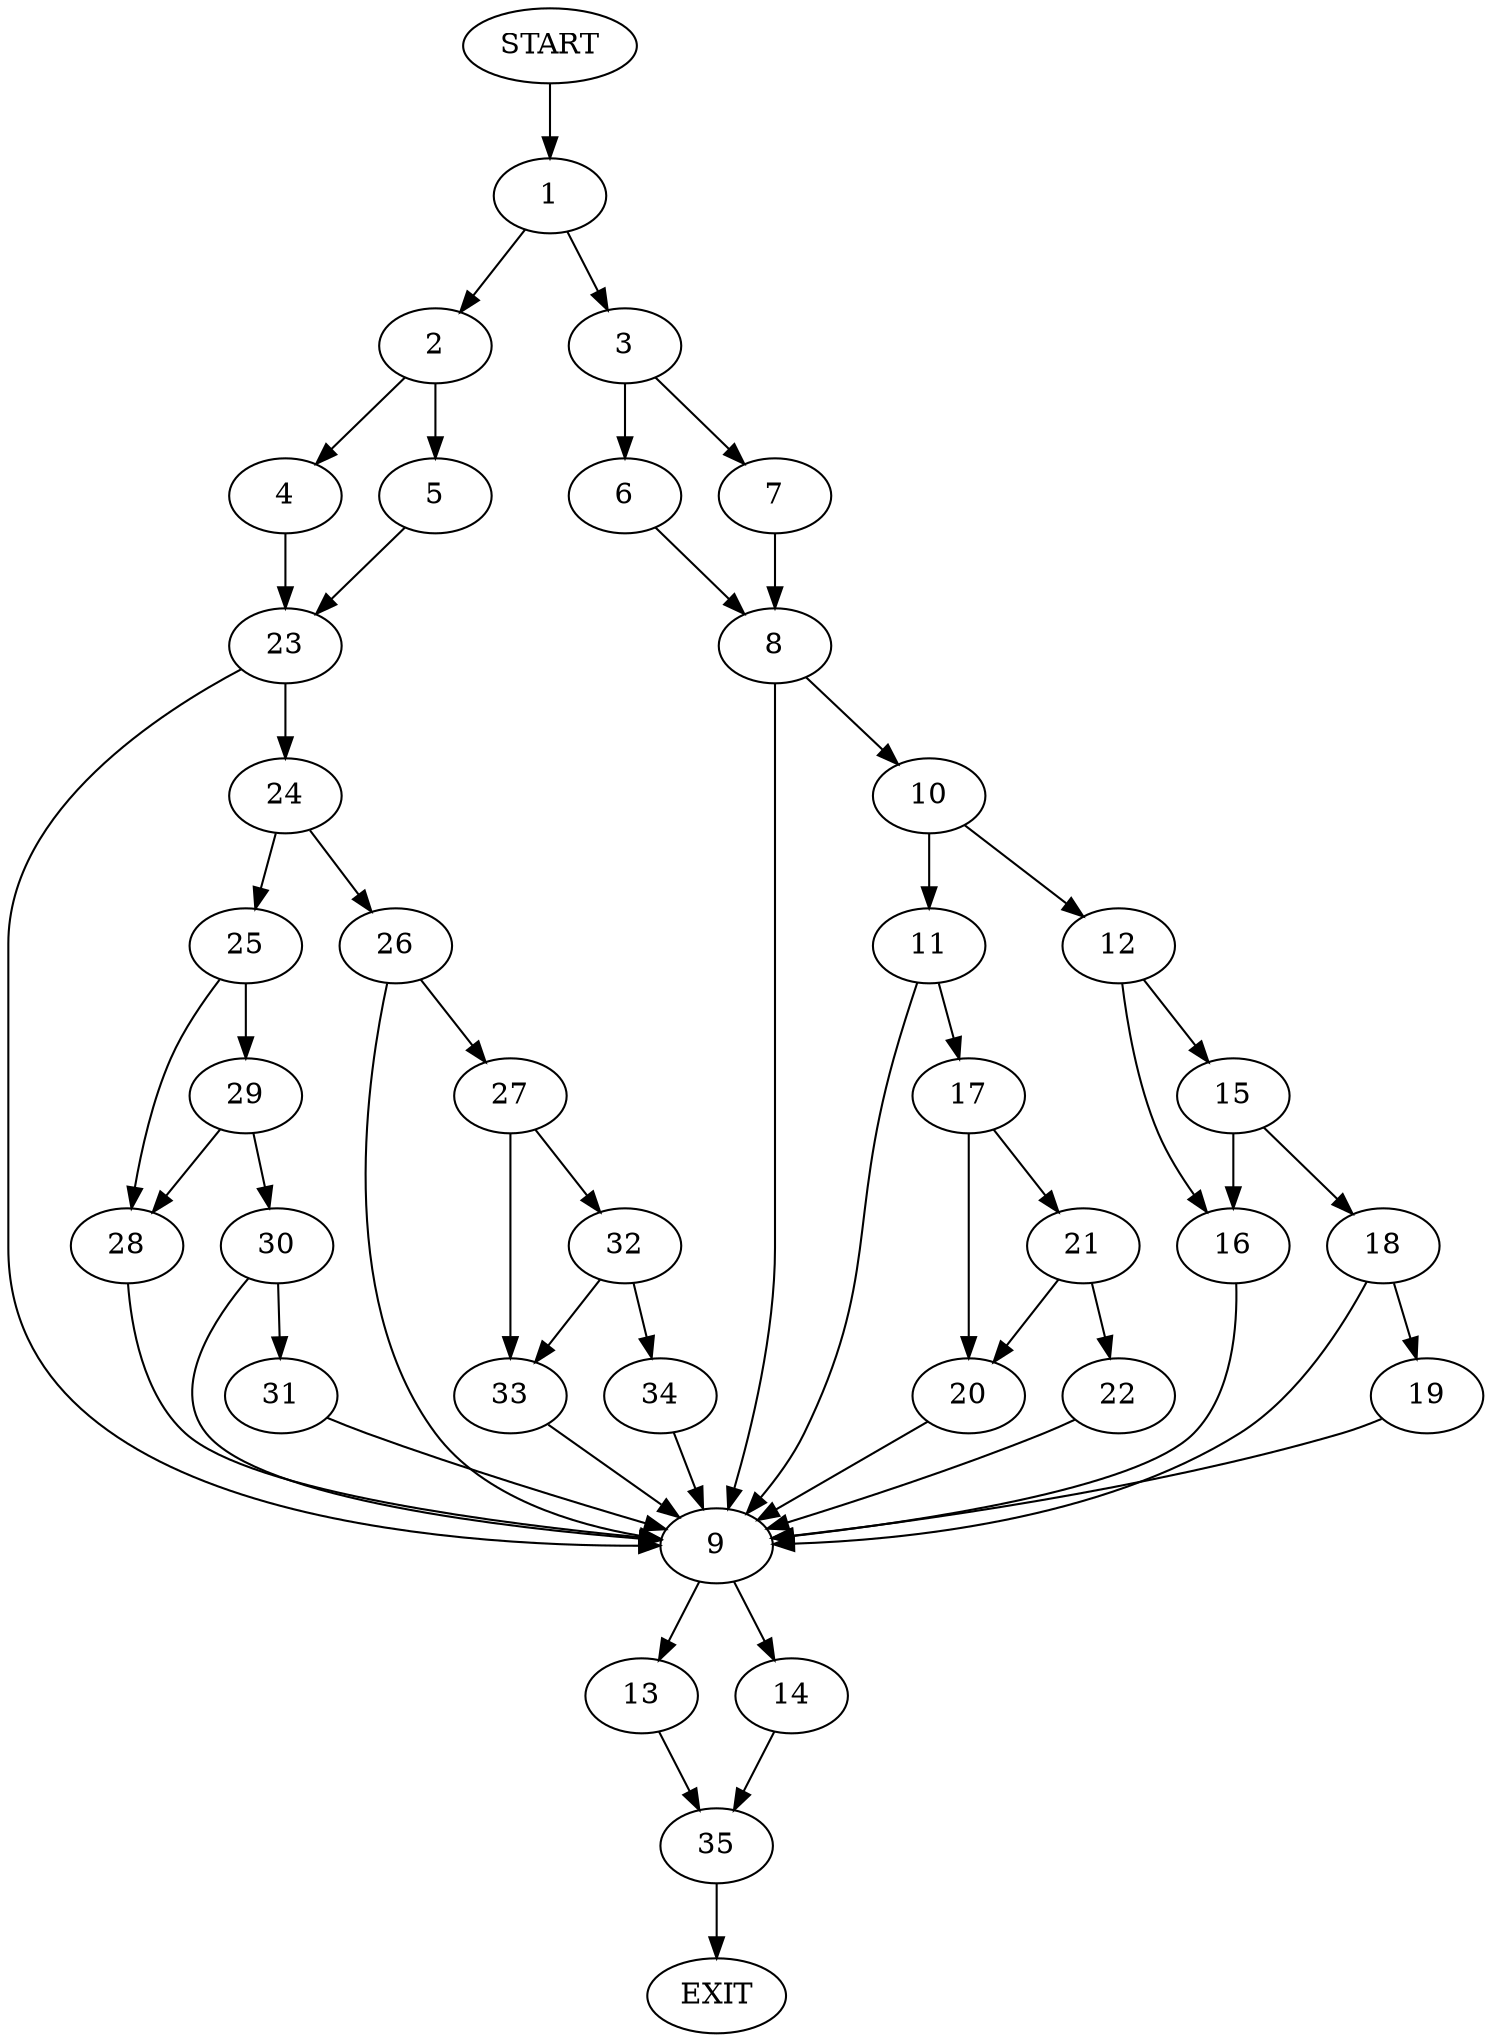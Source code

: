 digraph {
0 [label="START"]
36 [label="EXIT"]
0 -> 1
1 -> 2
1 -> 3
2 -> 4
2 -> 5
3 -> 6
3 -> 7
6 -> 8
7 -> 8
8 -> 9
8 -> 10
10 -> 11
10 -> 12
9 -> 13
9 -> 14
12 -> 15
12 -> 16
11 -> 9
11 -> 17
15 -> 18
15 -> 16
16 -> 9
18 -> 9
18 -> 19
19 -> 9
17 -> 20
17 -> 21
20 -> 9
21 -> 22
21 -> 20
22 -> 9
5 -> 23
4 -> 23
23 -> 9
23 -> 24
24 -> 25
24 -> 26
26 -> 9
26 -> 27
25 -> 28
25 -> 29
28 -> 9
29 -> 30
29 -> 28
30 -> 9
30 -> 31
31 -> 9
27 -> 32
27 -> 33
33 -> 9
32 -> 34
32 -> 33
34 -> 9
13 -> 35
14 -> 35
35 -> 36
}
